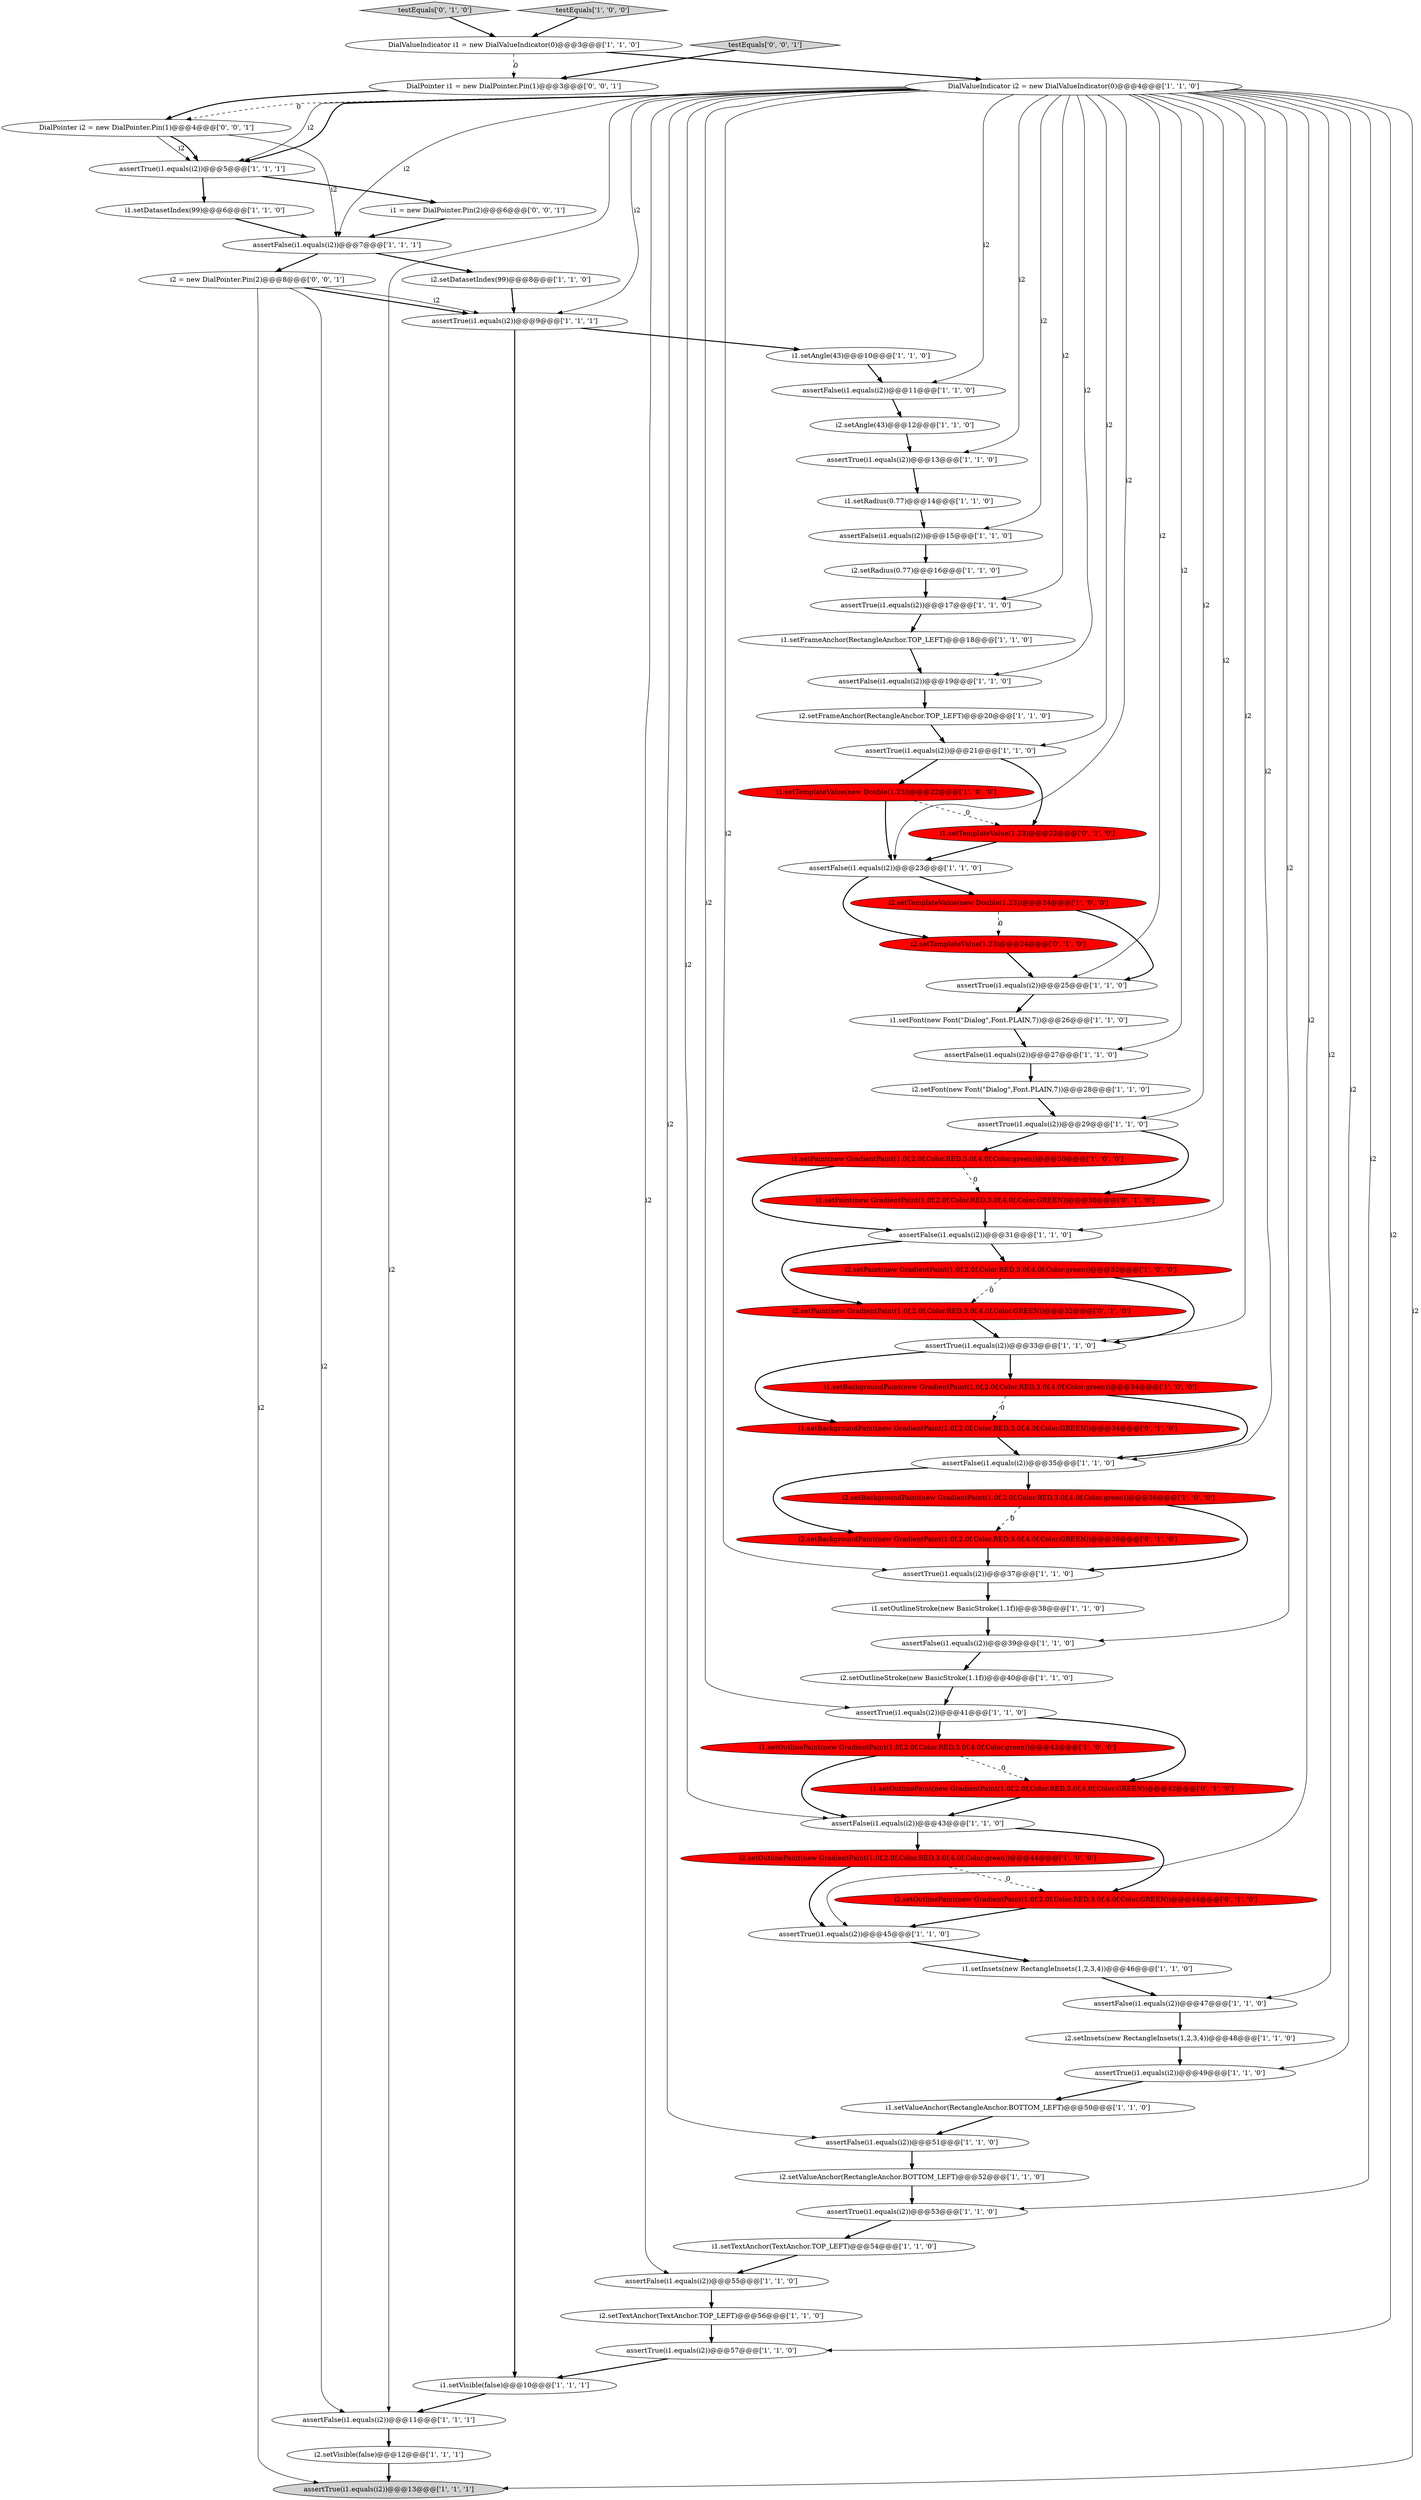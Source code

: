 digraph {
37 [style = filled, label = "assertFalse(i1.equals(i2))@@@43@@@['1', '1', '0']", fillcolor = white, shape = ellipse image = "AAA0AAABBB1BBB"];
51 [style = filled, label = "assertTrue(i1.equals(i2))@@@45@@@['1', '1', '0']", fillcolor = white, shape = ellipse image = "AAA0AAABBB1BBB"];
67 [style = filled, label = "i2.setPaint(new GradientPaint(1.0f,2.0f,Color.RED,3.0f,4.0f,Color.GREEN))@@@32@@@['0', '1', '0']", fillcolor = red, shape = ellipse image = "AAA1AAABBB2BBB"];
56 [style = filled, label = "assertFalse(i1.equals(i2))@@@27@@@['1', '1', '0']", fillcolor = white, shape = ellipse image = "AAA0AAABBB1BBB"];
34 [style = filled, label = "assertTrue(i1.equals(i2))@@@29@@@['1', '1', '0']", fillcolor = white, shape = ellipse image = "AAA0AAABBB1BBB"];
26 [style = filled, label = "i1.setPaint(new GradientPaint(1.0f,2.0f,Color.RED,3.0f,4.0f,Color.green))@@@30@@@['1', '0', '0']", fillcolor = red, shape = ellipse image = "AAA1AAABBB1BBB"];
35 [style = filled, label = "assertTrue(i1.equals(i2))@@@53@@@['1', '1', '0']", fillcolor = white, shape = ellipse image = "AAA0AAABBB1BBB"];
58 [style = filled, label = "assertTrue(i1.equals(i2))@@@17@@@['1', '1', '0']", fillcolor = white, shape = ellipse image = "AAA0AAABBB1BBB"];
16 [style = filled, label = "assertFalse(i1.equals(i2))@@@31@@@['1', '1', '0']", fillcolor = white, shape = ellipse image = "AAA0AAABBB1BBB"];
18 [style = filled, label = "i2.setOutlinePaint(new GradientPaint(1.0f,2.0f,Color.RED,3.0f,4.0f,Color.green))@@@44@@@['1', '0', '0']", fillcolor = red, shape = ellipse image = "AAA1AAABBB1BBB"];
17 [style = filled, label = "assertFalse(i1.equals(i2))@@@47@@@['1', '1', '0']", fillcolor = white, shape = ellipse image = "AAA0AAABBB1BBB"];
71 [style = filled, label = "i2 = new DialPointer.Pin(2)@@@8@@@['0', '0', '1']", fillcolor = white, shape = ellipse image = "AAA0AAABBB3BBB"];
63 [style = filled, label = "i1.setPaint(new GradientPaint(1.0f,2.0f,Color.RED,3.0f,4.0f,Color.GREEN))@@@30@@@['0', '1', '0']", fillcolor = red, shape = ellipse image = "AAA1AAABBB2BBB"];
3 [style = filled, label = "assertFalse(i1.equals(i2))@@@7@@@['1', '1', '1']", fillcolor = white, shape = ellipse image = "AAA0AAABBB1BBB"];
40 [style = filled, label = "assertTrue(i1.equals(i2))@@@5@@@['1', '1', '1']", fillcolor = white, shape = ellipse image = "AAA0AAABBB1BBB"];
1 [style = filled, label = "i2.setInsets(new RectangleInsets(1,2,3,4))@@@48@@@['1', '1', '0']", fillcolor = white, shape = ellipse image = "AAA0AAABBB1BBB"];
60 [style = filled, label = "i1.setBackgroundPaint(new GradientPaint(1.0f,2.0f,Color.RED,3.0f,4.0f,Color.GREEN))@@@34@@@['0', '1', '0']", fillcolor = red, shape = ellipse image = "AAA1AAABBB2BBB"];
36 [style = filled, label = "i1.setRadius(0.77)@@@14@@@['1', '1', '0']", fillcolor = white, shape = ellipse image = "AAA0AAABBB1BBB"];
23 [style = filled, label = "i1.setDatasetIndex(99)@@@6@@@['1', '1', '0']", fillcolor = white, shape = ellipse image = "AAA0AAABBB1BBB"];
65 [style = filled, label = "i2.setTemplateValue(1.23)@@@24@@@['0', '1', '0']", fillcolor = red, shape = ellipse image = "AAA1AAABBB2BBB"];
38 [style = filled, label = "i1.setFrameAnchor(RectangleAnchor.TOP_LEFT)@@@18@@@['1', '1', '0']", fillcolor = white, shape = ellipse image = "AAA0AAABBB1BBB"];
52 [style = filled, label = "assertTrue(i1.equals(i2))@@@25@@@['1', '1', '0']", fillcolor = white, shape = ellipse image = "AAA0AAABBB1BBB"];
2 [style = filled, label = "assertFalse(i1.equals(i2))@@@23@@@['1', '1', '0']", fillcolor = white, shape = ellipse image = "AAA0AAABBB1BBB"];
53 [style = filled, label = "i2.setDatasetIndex(99)@@@8@@@['1', '1', '0']", fillcolor = white, shape = ellipse image = "AAA0AAABBB1BBB"];
62 [style = filled, label = "testEquals['0', '1', '0']", fillcolor = lightgray, shape = diamond image = "AAA0AAABBB2BBB"];
42 [style = filled, label = "i2.setVisible(false)@@@12@@@['1', '1', '1']", fillcolor = white, shape = ellipse image = "AAA0AAABBB1BBB"];
6 [style = filled, label = "i1.setTemplateValue(new Double(1.23))@@@22@@@['1', '0', '0']", fillcolor = red, shape = ellipse image = "AAA1AAABBB1BBB"];
0 [style = filled, label = "i1.setAngle(43)@@@10@@@['1', '1', '0']", fillcolor = white, shape = ellipse image = "AAA0AAABBB1BBB"];
54 [style = filled, label = "assertTrue(i1.equals(i2))@@@37@@@['1', '1', '0']", fillcolor = white, shape = ellipse image = "AAA0AAABBB1BBB"];
10 [style = filled, label = "i2.setAngle(43)@@@12@@@['1', '1', '0']", fillcolor = white, shape = ellipse image = "AAA0AAABBB1BBB"];
29 [style = filled, label = "i1.setInsets(new RectangleInsets(1,2,3,4))@@@46@@@['1', '1', '0']", fillcolor = white, shape = ellipse image = "AAA0AAABBB1BBB"];
70 [style = filled, label = "DialPointer i2 = new DialPointer.Pin(1)@@@4@@@['0', '0', '1']", fillcolor = white, shape = ellipse image = "AAA0AAABBB3BBB"];
7 [style = filled, label = "assertTrue(i1.equals(i2))@@@49@@@['1', '1', '0']", fillcolor = white, shape = ellipse image = "AAA0AAABBB1BBB"];
19 [style = filled, label = "assertTrue(i1.equals(i2))@@@33@@@['1', '1', '0']", fillcolor = white, shape = ellipse image = "AAA0AAABBB1BBB"];
48 [style = filled, label = "i1.setBackgroundPaint(new GradientPaint(1.0f,2.0f,Color.RED,3.0f,4.0f,Color.green))@@@34@@@['1', '0', '0']", fillcolor = red, shape = ellipse image = "AAA1AAABBB1BBB"];
4 [style = filled, label = "DialValueIndicator i1 = new DialValueIndicator(0)@@@3@@@['1', '1', '0']", fillcolor = white, shape = ellipse image = "AAA0AAABBB1BBB"];
27 [style = filled, label = "i2.setTextAnchor(TextAnchor.TOP_LEFT)@@@56@@@['1', '1', '0']", fillcolor = white, shape = ellipse image = "AAA0AAABBB1BBB"];
32 [style = filled, label = "i2.setPaint(new GradientPaint(1.0f,2.0f,Color.RED,3.0f,4.0f,Color.green))@@@32@@@['1', '0', '0']", fillcolor = red, shape = ellipse image = "AAA1AAABBB1BBB"];
21 [style = filled, label = "i2.setValueAnchor(RectangleAnchor.BOTTOM_LEFT)@@@52@@@['1', '1', '0']", fillcolor = white, shape = ellipse image = "AAA0AAABBB1BBB"];
46 [style = filled, label = "i1.setFont(new Font(\"Dialog\",Font.PLAIN,7))@@@26@@@['1', '1', '0']", fillcolor = white, shape = ellipse image = "AAA0AAABBB1BBB"];
47 [style = filled, label = "assertFalse(i1.equals(i2))@@@11@@@['1', '1', '0']", fillcolor = white, shape = ellipse image = "AAA0AAABBB1BBB"];
59 [style = filled, label = "assertFalse(i1.equals(i2))@@@19@@@['1', '1', '0']", fillcolor = white, shape = ellipse image = "AAA0AAABBB1BBB"];
69 [style = filled, label = "testEquals['0', '0', '1']", fillcolor = lightgray, shape = diamond image = "AAA0AAABBB3BBB"];
72 [style = filled, label = "DialPointer i1 = new DialPointer.Pin(1)@@@3@@@['0', '0', '1']", fillcolor = white, shape = ellipse image = "AAA0AAABBB3BBB"];
20 [style = filled, label = "testEquals['1', '0', '0']", fillcolor = lightgray, shape = diamond image = "AAA0AAABBB1BBB"];
41 [style = filled, label = "i2.setFont(new Font(\"Dialog\",Font.PLAIN,7))@@@28@@@['1', '1', '0']", fillcolor = white, shape = ellipse image = "AAA0AAABBB1BBB"];
11 [style = filled, label = "i2.setFrameAnchor(RectangleAnchor.TOP_LEFT)@@@20@@@['1', '1', '0']", fillcolor = white, shape = ellipse image = "AAA0AAABBB1BBB"];
13 [style = filled, label = "i1.setOutlineStroke(new BasicStroke(1.1f))@@@38@@@['1', '1', '0']", fillcolor = white, shape = ellipse image = "AAA0AAABBB1BBB"];
49 [style = filled, label = "assertFalse(i1.equals(i2))@@@51@@@['1', '1', '0']", fillcolor = white, shape = ellipse image = "AAA0AAABBB1BBB"];
30 [style = filled, label = "assertFalse(i1.equals(i2))@@@55@@@['1', '1', '0']", fillcolor = white, shape = ellipse image = "AAA0AAABBB1BBB"];
50 [style = filled, label = "assertTrue(i1.equals(i2))@@@41@@@['1', '1', '0']", fillcolor = white, shape = ellipse image = "AAA0AAABBB1BBB"];
15 [style = filled, label = "i2.setRadius(0.77)@@@16@@@['1', '1', '0']", fillcolor = white, shape = ellipse image = "AAA0AAABBB1BBB"];
28 [style = filled, label = "assertTrue(i1.equals(i2))@@@13@@@['1', '1', '0']", fillcolor = white, shape = ellipse image = "AAA0AAABBB1BBB"];
57 [style = filled, label = "assertTrue(i1.equals(i2))@@@9@@@['1', '1', '1']", fillcolor = white, shape = ellipse image = "AAA0AAABBB1BBB"];
44 [style = filled, label = "DialValueIndicator i2 = new DialValueIndicator(0)@@@4@@@['1', '1', '0']", fillcolor = white, shape = ellipse image = "AAA0AAABBB1BBB"];
73 [style = filled, label = "i1 = new DialPointer.Pin(2)@@@6@@@['0', '0', '1']", fillcolor = white, shape = ellipse image = "AAA0AAABBB3BBB"];
22 [style = filled, label = "assertFalse(i1.equals(i2))@@@39@@@['1', '1', '0']", fillcolor = white, shape = ellipse image = "AAA0AAABBB1BBB"];
66 [style = filled, label = "i2.setOutlinePaint(new GradientPaint(1.0f,2.0f,Color.RED,3.0f,4.0f,Color.GREEN))@@@44@@@['0', '1', '0']", fillcolor = red, shape = ellipse image = "AAA1AAABBB2BBB"];
5 [style = filled, label = "i2.setTemplateValue(new Double(1.23))@@@24@@@['1', '0', '0']", fillcolor = red, shape = ellipse image = "AAA1AAABBB1BBB"];
31 [style = filled, label = "assertFalse(i1.equals(i2))@@@11@@@['1', '1', '1']", fillcolor = white, shape = ellipse image = "AAA0AAABBB1BBB"];
39 [style = filled, label = "assertFalse(i1.equals(i2))@@@35@@@['1', '1', '0']", fillcolor = white, shape = ellipse image = "AAA0AAABBB1BBB"];
61 [style = filled, label = "i1.setTemplateValue(1.23)@@@22@@@['0', '1', '0']", fillcolor = red, shape = ellipse image = "AAA1AAABBB2BBB"];
68 [style = filled, label = "i2.setBackgroundPaint(new GradientPaint(1.0f,2.0f,Color.RED,3.0f,4.0f,Color.GREEN))@@@36@@@['0', '1', '0']", fillcolor = red, shape = ellipse image = "AAA1AAABBB2BBB"];
33 [style = filled, label = "i2.setBackgroundPaint(new GradientPaint(1.0f,2.0f,Color.RED,3.0f,4.0f,Color.green))@@@36@@@['1', '0', '0']", fillcolor = red, shape = ellipse image = "AAA1AAABBB1BBB"];
55 [style = filled, label = "assertFalse(i1.equals(i2))@@@15@@@['1', '1', '0']", fillcolor = white, shape = ellipse image = "AAA0AAABBB1BBB"];
25 [style = filled, label = "assertTrue(i1.equals(i2))@@@21@@@['1', '1', '0']", fillcolor = white, shape = ellipse image = "AAA0AAABBB1BBB"];
14 [style = filled, label = "i1.setOutlinePaint(new GradientPaint(1.0f,2.0f,Color.RED,3.0f,4.0f,Color.green))@@@42@@@['1', '0', '0']", fillcolor = red, shape = ellipse image = "AAA1AAABBB1BBB"];
24 [style = filled, label = "i2.setOutlineStroke(new BasicStroke(1.1f))@@@40@@@['1', '1', '0']", fillcolor = white, shape = ellipse image = "AAA0AAABBB1BBB"];
43 [style = filled, label = "i1.setVisible(false)@@@10@@@['1', '1', '1']", fillcolor = white, shape = ellipse image = "AAA0AAABBB1BBB"];
9 [style = filled, label = "assertTrue(i1.equals(i2))@@@13@@@['1', '1', '1']", fillcolor = lightgray, shape = ellipse image = "AAA0AAABBB1BBB"];
45 [style = filled, label = "assertTrue(i1.equals(i2))@@@57@@@['1', '1', '0']", fillcolor = white, shape = ellipse image = "AAA0AAABBB1BBB"];
64 [style = filled, label = "i1.setOutlinePaint(new GradientPaint(1.0f,2.0f,Color.RED,3.0f,4.0f,Color.GREEN))@@@42@@@['0', '1', '0']", fillcolor = red, shape = ellipse image = "AAA1AAABBB2BBB"];
8 [style = filled, label = "i1.setTextAnchor(TextAnchor.TOP_LEFT)@@@54@@@['1', '1', '0']", fillcolor = white, shape = ellipse image = "AAA0AAABBB1BBB"];
12 [style = filled, label = "i1.setValueAnchor(RectangleAnchor.BOTTOM_LEFT)@@@50@@@['1', '1', '0']", fillcolor = white, shape = ellipse image = "AAA0AAABBB1BBB"];
8->30 [style = bold, label=""];
44->55 [style = solid, label="i2"];
44->39 [style = solid, label="i2"];
19->60 [style = bold, label=""];
44->3 [style = solid, label="i2"];
70->3 [style = solid, label="i2"];
56->41 [style = bold, label=""];
42->9 [style = bold, label=""];
70->40 [style = solid, label="i2"];
47->10 [style = bold, label=""];
14->64 [style = dashed, label="0"];
25->6 [style = bold, label=""];
4->44 [style = bold, label=""];
40->23 [style = bold, label=""];
48->39 [style = bold, label=""];
36->55 [style = bold, label=""];
44->52 [style = solid, label="i2"];
44->37 [style = solid, label="i2"];
44->7 [style = solid, label="i2"];
44->35 [style = solid, label="i2"];
44->45 [style = solid, label="i2"];
44->19 [style = solid, label="i2"];
45->43 [style = bold, label=""];
34->26 [style = bold, label=""];
4->72 [style = dashed, label="0"];
27->45 [style = bold, label=""];
69->72 [style = bold, label=""];
35->8 [style = bold, label=""];
44->17 [style = solid, label="i2"];
44->49 [style = solid, label="i2"];
18->66 [style = dashed, label="0"];
13->22 [style = bold, label=""];
44->30 [style = solid, label="i2"];
21->35 [style = bold, label=""];
44->9 [style = solid, label="i2"];
60->39 [style = bold, label=""];
16->67 [style = bold, label=""];
11->25 [style = bold, label=""];
67->19 [style = bold, label=""];
14->37 [style = bold, label=""];
28->36 [style = bold, label=""];
30->27 [style = bold, label=""];
23->3 [style = bold, label=""];
57->0 [style = bold, label=""];
16->32 [style = bold, label=""];
44->51 [style = solid, label="i2"];
3->53 [style = bold, label=""];
6->2 [style = bold, label=""];
26->16 [style = bold, label=""];
44->22 [style = solid, label="i2"];
59->11 [style = bold, label=""];
48->60 [style = dashed, label="0"];
3->71 [style = bold, label=""];
66->51 [style = bold, label=""];
18->51 [style = bold, label=""];
5->52 [style = bold, label=""];
61->2 [style = bold, label=""];
70->40 [style = bold, label=""];
63->16 [style = bold, label=""];
38->59 [style = bold, label=""];
44->47 [style = solid, label="i2"];
44->28 [style = solid, label="i2"];
44->57 [style = solid, label="i2"];
46->56 [style = bold, label=""];
29->17 [style = bold, label=""];
52->46 [style = bold, label=""];
17->1 [style = bold, label=""];
15->58 [style = bold, label=""];
6->61 [style = dashed, label="0"];
71->9 [style = solid, label="i2"];
50->14 [style = bold, label=""];
32->19 [style = bold, label=""];
1->7 [style = bold, label=""];
37->66 [style = bold, label=""];
39->33 [style = bold, label=""];
44->56 [style = solid, label="i2"];
12->49 [style = bold, label=""];
51->29 [style = bold, label=""];
64->37 [style = bold, label=""];
44->40 [style = solid, label="i2"];
31->42 [style = bold, label=""];
58->38 [style = bold, label=""];
33->68 [style = dashed, label="0"];
65->52 [style = bold, label=""];
44->58 [style = solid, label="i2"];
44->16 [style = solid, label="i2"];
55->15 [style = bold, label=""];
50->64 [style = bold, label=""];
57->43 [style = bold, label=""];
32->67 [style = dashed, label="0"];
39->68 [style = bold, label=""];
73->3 [style = bold, label=""];
41->34 [style = bold, label=""];
44->70 [style = dashed, label="0"];
24->50 [style = bold, label=""];
43->31 [style = bold, label=""];
2->5 [style = bold, label=""];
44->2 [style = solid, label="i2"];
10->28 [style = bold, label=""];
19->48 [style = bold, label=""];
26->63 [style = dashed, label="0"];
7->12 [style = bold, label=""];
53->57 [style = bold, label=""];
62->4 [style = bold, label=""];
72->70 [style = bold, label=""];
44->25 [style = solid, label="i2"];
44->40 [style = bold, label=""];
44->59 [style = solid, label="i2"];
40->73 [style = bold, label=""];
49->21 [style = bold, label=""];
71->31 [style = solid, label="i2"];
20->4 [style = bold, label=""];
71->57 [style = bold, label=""];
71->57 [style = solid, label="i2"];
0->47 [style = bold, label=""];
44->50 [style = solid, label="i2"];
54->13 [style = bold, label=""];
44->31 [style = solid, label="i2"];
44->54 [style = solid, label="i2"];
37->18 [style = bold, label=""];
44->34 [style = solid, label="i2"];
25->61 [style = bold, label=""];
2->65 [style = bold, label=""];
22->24 [style = bold, label=""];
33->54 [style = bold, label=""];
68->54 [style = bold, label=""];
5->65 [style = dashed, label="0"];
34->63 [style = bold, label=""];
}
